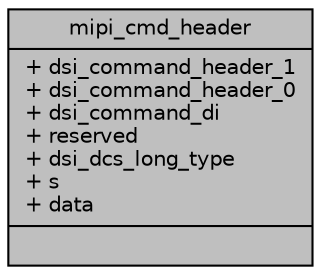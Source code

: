digraph "mipi_cmd_header"
{
 // INTERACTIVE_SVG=YES
 // LATEX_PDF_SIZE
  bgcolor="transparent";
  edge [fontname="Helvetica",fontsize="10",labelfontname="Helvetica",labelfontsize="10"];
  node [fontname="Helvetica",fontsize="10",shape=record];
  Node1 [label="{mipi_cmd_header\n|+ dsi_command_header_1\l+ dsi_command_header_0\l+ dsi_command_di\l+ reserved\l+ dsi_dcs_long_type\l+ s\l+ data\l|}",height=0.2,width=0.4,color="black", fillcolor="grey75", style="filled", fontcolor="black",tooltip=" "];
}
